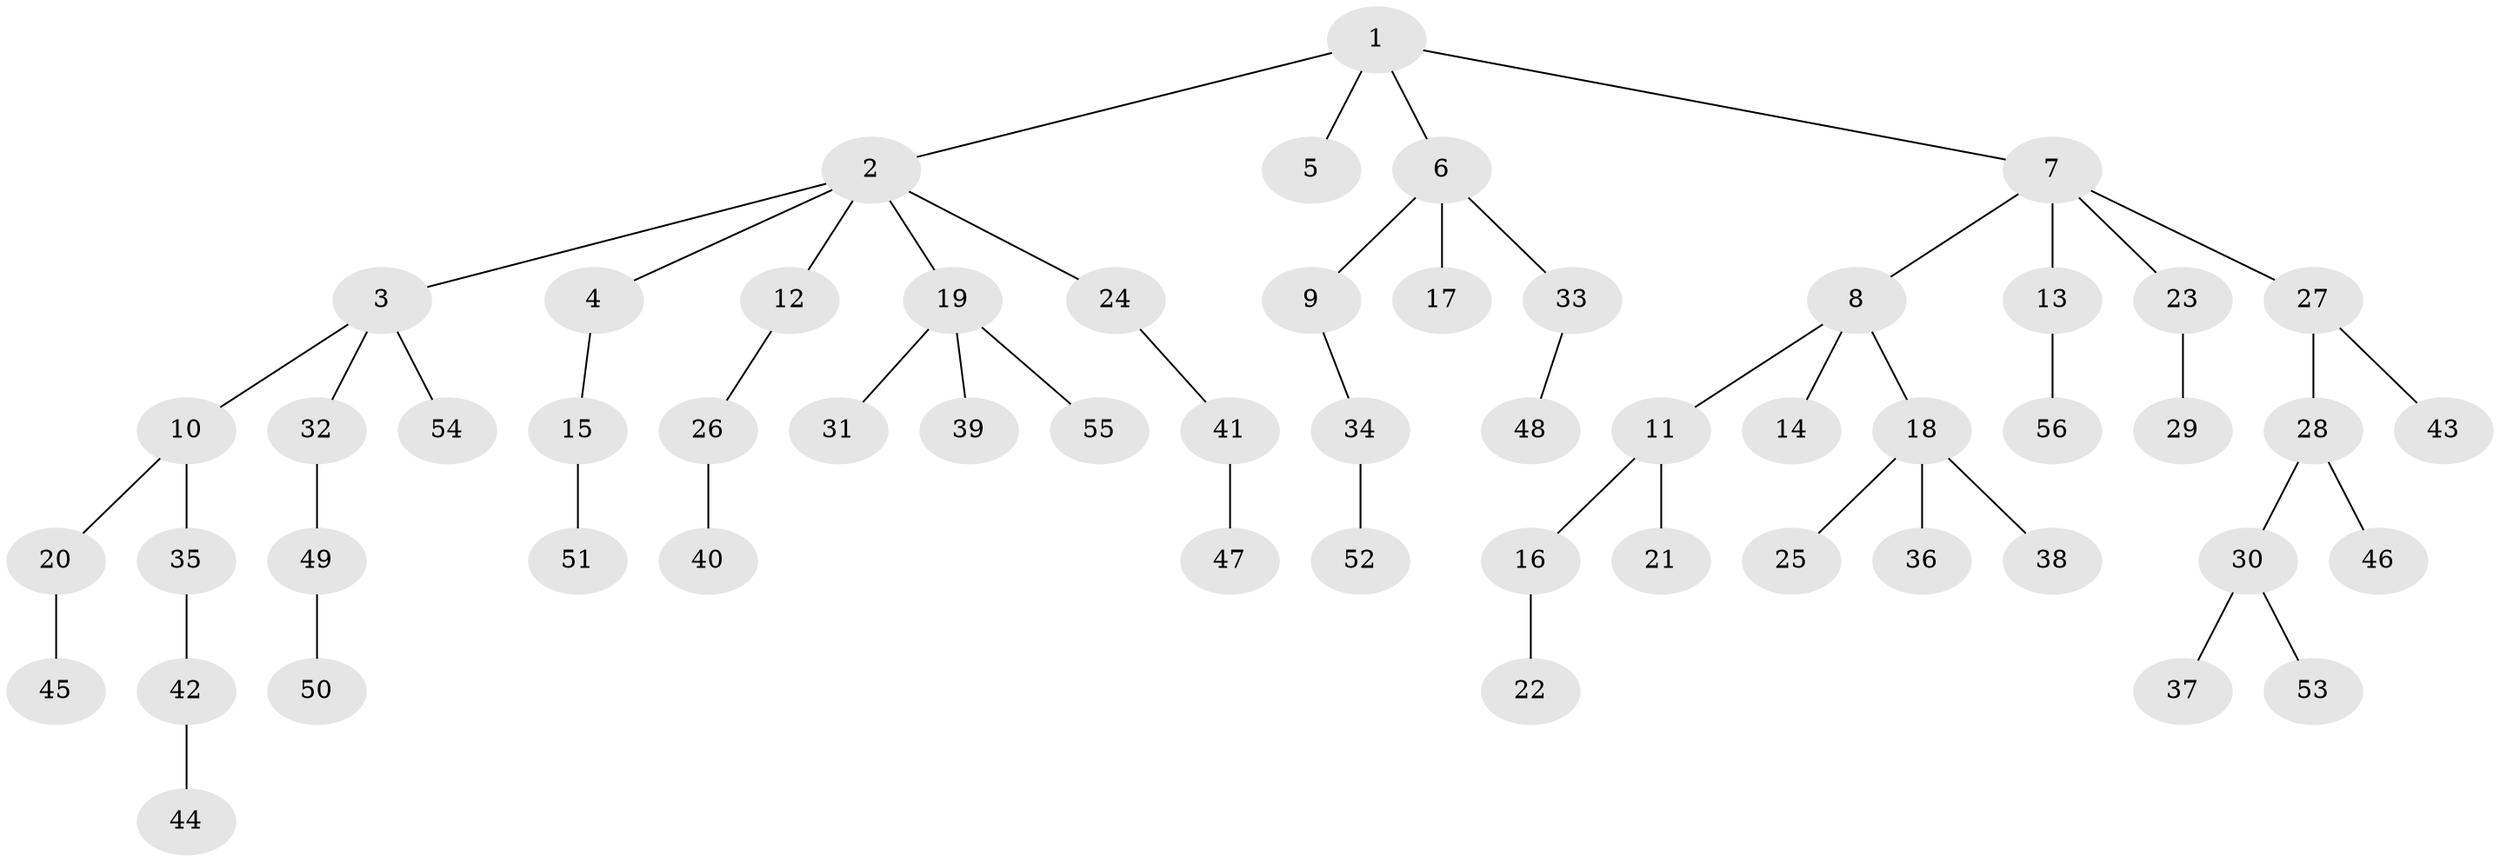 // coarse degree distribution, {3: 0.17391304347826086, 1: 0.5217391304347826, 6: 0.043478260869565216, 2: 0.21739130434782608, 4: 0.043478260869565216}
// Generated by graph-tools (version 1.1) at 2025/37/03/04/25 23:37:24]
// undirected, 56 vertices, 55 edges
graph export_dot {
  node [color=gray90,style=filled];
  1;
  2;
  3;
  4;
  5;
  6;
  7;
  8;
  9;
  10;
  11;
  12;
  13;
  14;
  15;
  16;
  17;
  18;
  19;
  20;
  21;
  22;
  23;
  24;
  25;
  26;
  27;
  28;
  29;
  30;
  31;
  32;
  33;
  34;
  35;
  36;
  37;
  38;
  39;
  40;
  41;
  42;
  43;
  44;
  45;
  46;
  47;
  48;
  49;
  50;
  51;
  52;
  53;
  54;
  55;
  56;
  1 -- 2;
  1 -- 5;
  1 -- 6;
  1 -- 7;
  2 -- 3;
  2 -- 4;
  2 -- 12;
  2 -- 19;
  2 -- 24;
  3 -- 10;
  3 -- 32;
  3 -- 54;
  4 -- 15;
  6 -- 9;
  6 -- 17;
  6 -- 33;
  7 -- 8;
  7 -- 13;
  7 -- 23;
  7 -- 27;
  8 -- 11;
  8 -- 14;
  8 -- 18;
  9 -- 34;
  10 -- 20;
  10 -- 35;
  11 -- 16;
  11 -- 21;
  12 -- 26;
  13 -- 56;
  15 -- 51;
  16 -- 22;
  18 -- 25;
  18 -- 36;
  18 -- 38;
  19 -- 31;
  19 -- 39;
  19 -- 55;
  20 -- 45;
  23 -- 29;
  24 -- 41;
  26 -- 40;
  27 -- 28;
  27 -- 43;
  28 -- 30;
  28 -- 46;
  30 -- 37;
  30 -- 53;
  32 -- 49;
  33 -- 48;
  34 -- 52;
  35 -- 42;
  41 -- 47;
  42 -- 44;
  49 -- 50;
}
